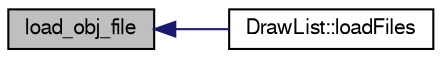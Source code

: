 digraph "load_obj_file"
{
  edge [fontname="FreeSans",fontsize="10",labelfontname="FreeSans",labelfontsize="10"];
  node [fontname="FreeSans",fontsize="10",shape=record];
  rankdir="LR";
  Node1 [label="load_obj_file",height=0.2,width=0.4,color="black", fillcolor="grey75", style="filled", fontcolor="black"];
  Node1 -> Node2 [dir="back",color="midnightblue",fontsize="10",style="solid",fontname="FreeSans"];
  Node2 [label="DrawList::loadFiles",height=0.2,width=0.4,color="black", fillcolor="white", style="filled",URL="$d1/d03/class_draw_list.html#a1d0a9f2596e5ade6c5be2668151c9e90"];
}

